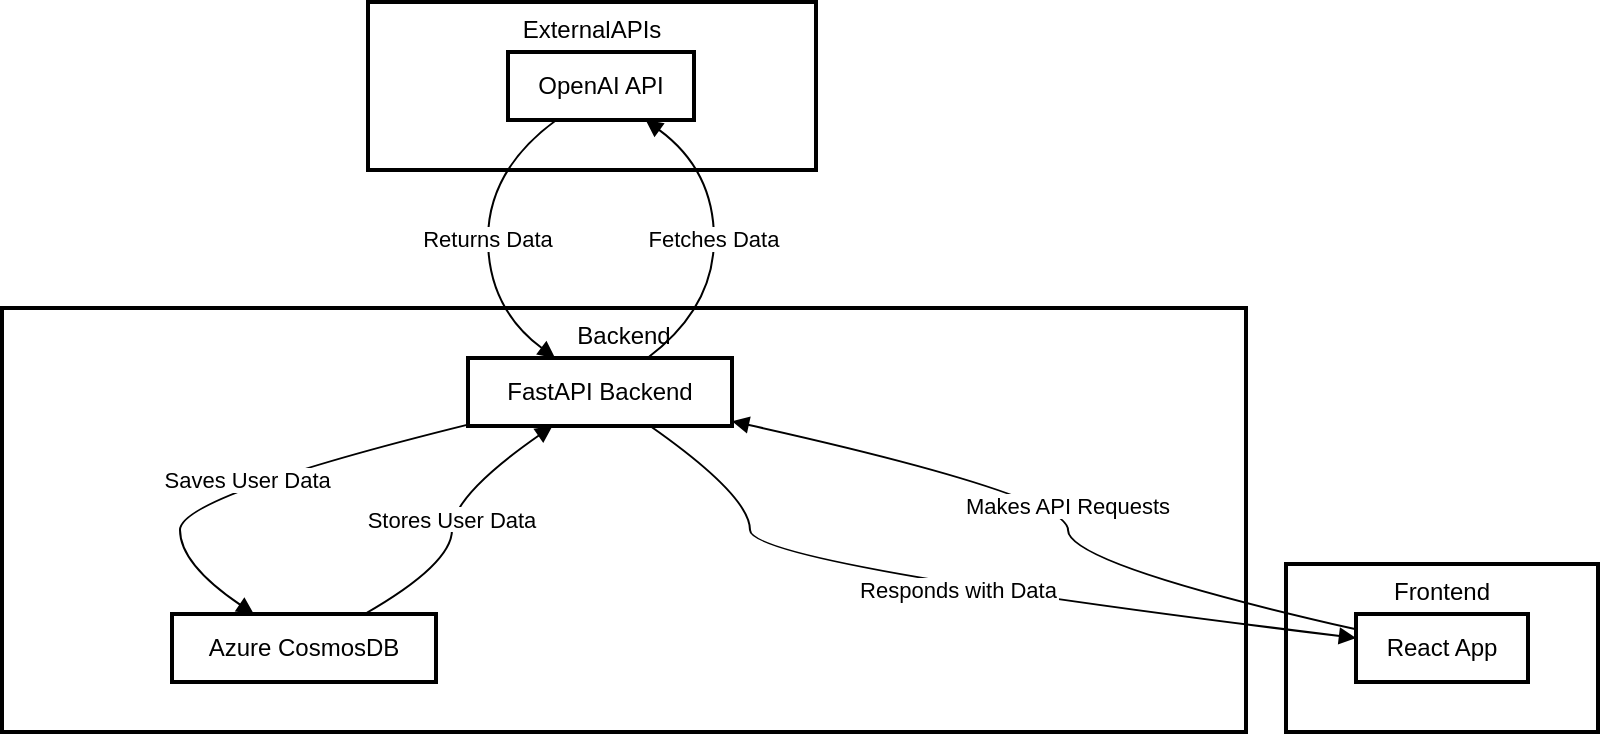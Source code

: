 <mxfile version="24.7.7">
  <diagram name="Page-1" id="0RhbtU0nEBAmv8wr0rxq">
    <mxGraphModel>
      <root>
        <mxCell id="0" />
        <mxCell id="1" parent="0" />
        <mxCell id="2" value="ExternalAPIs" style="whiteSpace=wrap;strokeWidth=2;verticalAlign=top;" vertex="1" parent="1">
          <mxGeometry x="183" width="224" height="84" as="geometry" />
        </mxCell>
        <mxCell id="3" value="OpenAI API" style="whiteSpace=wrap;strokeWidth=2;" vertex="1" parent="1">
          <mxGeometry x="253" y="25" width="93" height="34" as="geometry" />
        </mxCell>
        <mxCell id="4" value="Backend" style="whiteSpace=wrap;strokeWidth=2;verticalAlign=top;" vertex="1" parent="1">
          <mxGeometry y="153" width="622" height="212" as="geometry" />
        </mxCell>
        <mxCell id="5" value="FastAPI Backend" style="whiteSpace=wrap;strokeWidth=2;" vertex="1" parent="1">
          <mxGeometry x="233" y="178" width="132" height="34" as="geometry" />
        </mxCell>
        <mxCell id="6" value="Azure CosmosDB" style="whiteSpace=wrap;strokeWidth=2;" vertex="1" parent="1">
          <mxGeometry x="85" y="306" width="132" height="34" as="geometry" />
        </mxCell>
        <mxCell id="7" value="Frontend" style="whiteSpace=wrap;strokeWidth=2;verticalAlign=top;" vertex="1" parent="1">
          <mxGeometry x="642" y="281" width="156" height="84" as="geometry" />
        </mxCell>
        <mxCell id="8" value="React App" style="whiteSpace=wrap;strokeWidth=2;" vertex="1" parent="1">
          <mxGeometry x="677" y="306" width="86" height="34" as="geometry" />
        </mxCell>
        <mxCell id="9" value="Makes API Requests" style="curved=1;startArrow=none;endArrow=block;exitX=-0.01;exitY=0.22;entryX=1;entryY=0.93;" edge="1" parent="1" source="8" target="5">
          <mxGeometry relative="1" as="geometry">
            <Array as="points">
              <mxPoint x="533" y="281" />
              <mxPoint x="533" y="247" />
            </Array>
          </mxGeometry>
        </mxCell>
        <mxCell id="10" value="Fetches Data" style="curved=1;startArrow=none;endArrow=block;exitX=0.68;exitY=0;entryX=0.74;entryY=1;" edge="1" parent="1" source="5" target="3">
          <mxGeometry relative="1" as="geometry">
            <Array as="points">
              <mxPoint x="356" y="153" />
              <mxPoint x="356" y="84" />
            </Array>
          </mxGeometry>
        </mxCell>
        <mxCell id="11" value="Saves User Data" style="curved=1;startArrow=none;endArrow=block;exitX=0;exitY=0.98;entryX=0.31;entryY=0;" edge="1" parent="1" source="5" target="6">
          <mxGeometry relative="1" as="geometry">
            <Array as="points">
              <mxPoint x="89" y="247" />
              <mxPoint x="89" y="281" />
            </Array>
          </mxGeometry>
        </mxCell>
        <mxCell id="12" value="Returns Data" style="curved=1;startArrow=none;endArrow=block;exitX=0.26;exitY=1;entryX=0.33;entryY=0;" edge="1" parent="1" source="3" target="5">
          <mxGeometry relative="1" as="geometry">
            <Array as="points">
              <mxPoint x="243" y="84" />
              <mxPoint x="243" y="153" />
            </Array>
          </mxGeometry>
        </mxCell>
        <mxCell id="13" value="Stores User Data" style="curved=1;startArrow=none;endArrow=block;exitX=0.73;exitY=0;entryX=0.32;entryY=1;" edge="1" parent="1" source="6" target="5">
          <mxGeometry relative="1" as="geometry">
            <Array as="points">
              <mxPoint x="225" y="281" />
              <mxPoint x="225" y="247" />
            </Array>
          </mxGeometry>
        </mxCell>
        <mxCell id="14" value="Responds with Data" style="curved=1;startArrow=none;endArrow=block;exitX=0.69;exitY=1;entryX=-0.01;entryY=0.35;" edge="1" parent="1" source="5" target="8">
          <mxGeometry relative="1" as="geometry">
            <Array as="points">
              <mxPoint x="374" y="247" />
              <mxPoint x="374" y="281" />
            </Array>
          </mxGeometry>
        </mxCell>
      </root>
    </mxGraphModel>
  </diagram>
</mxfile>
